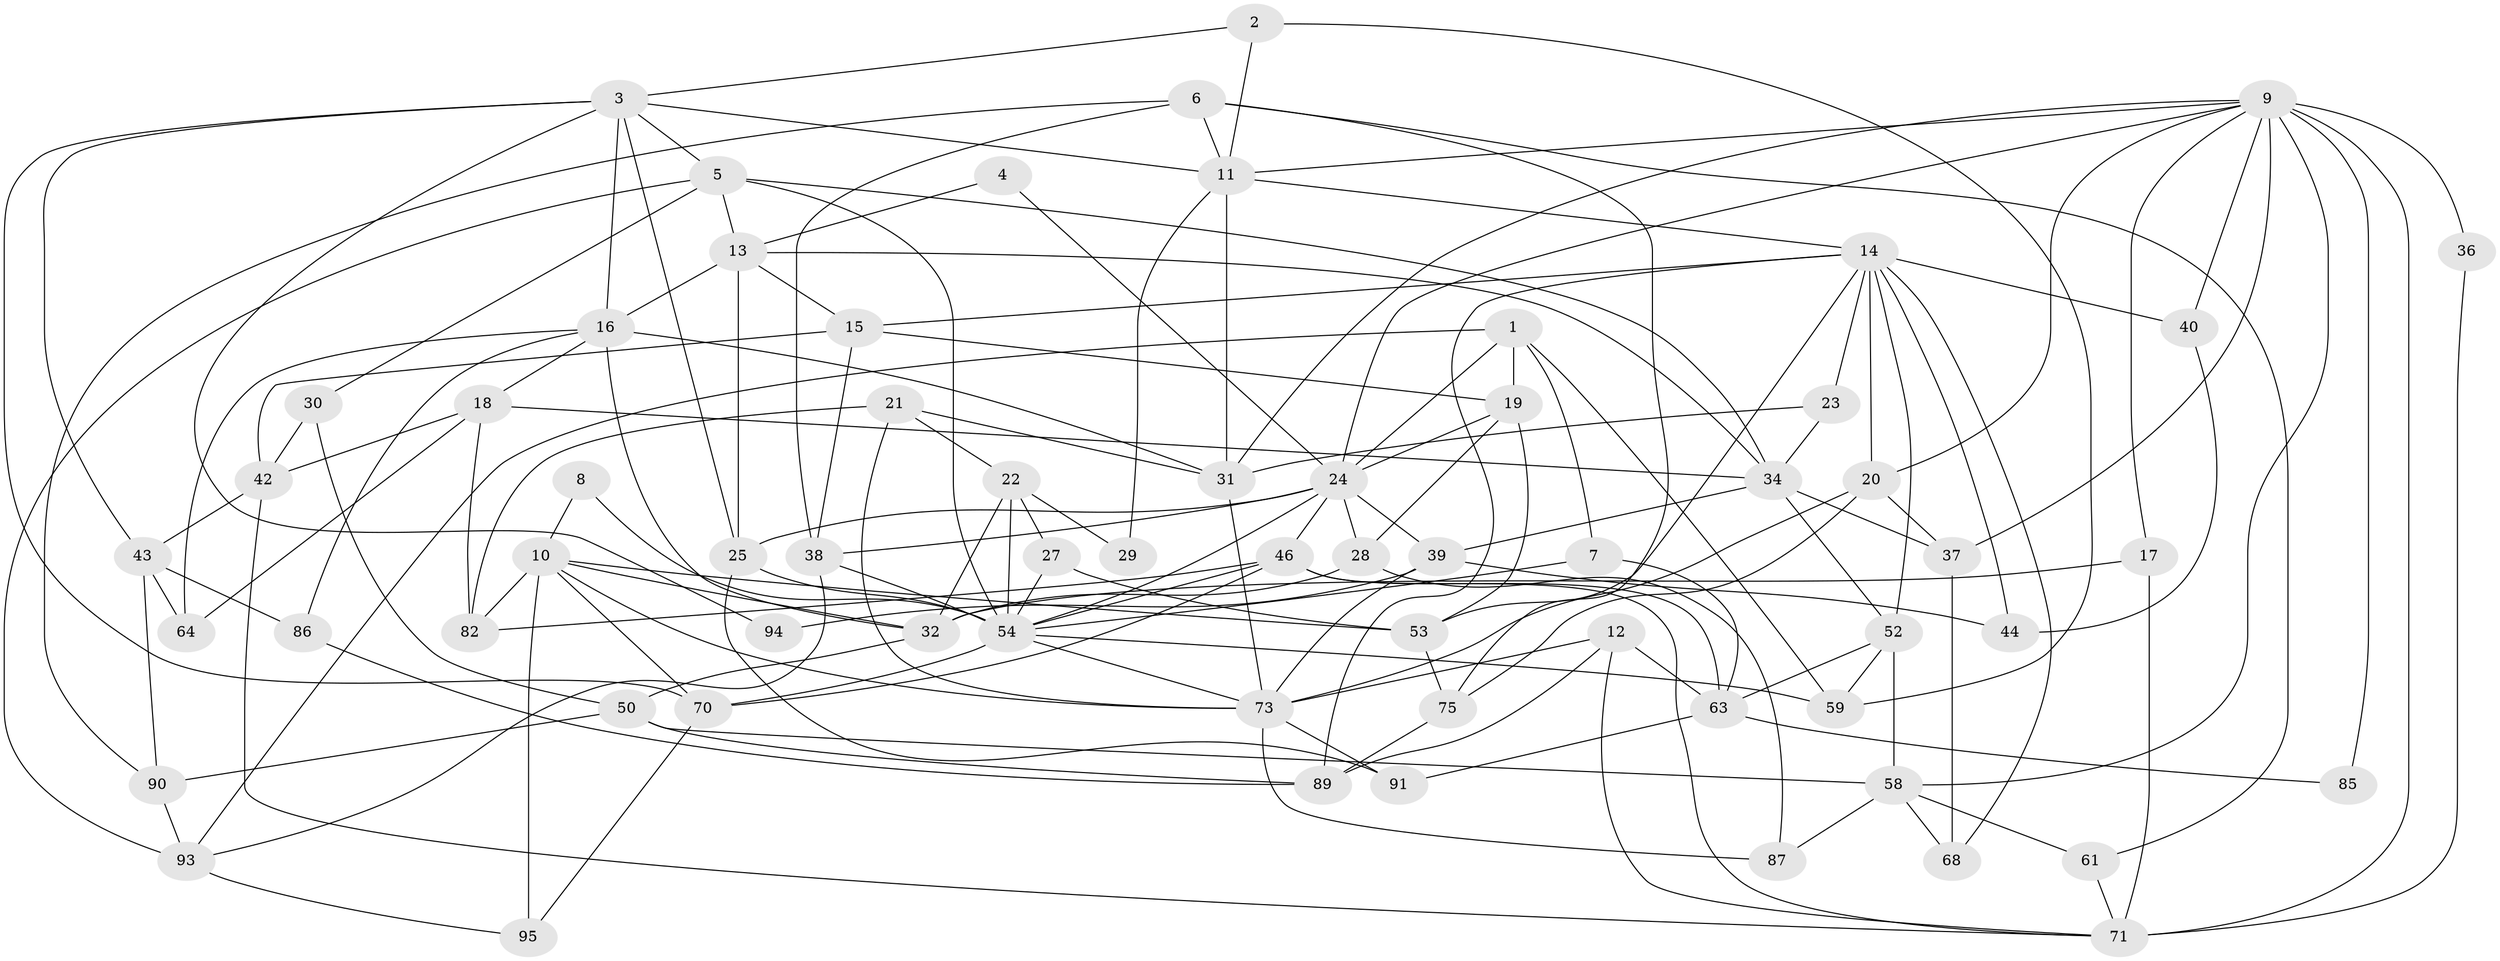 // original degree distribution, {4: 0.34, 3: 0.29, 2: 0.1, 6: 0.07, 8: 0.02, 5: 0.16, 10: 0.01, 9: 0.01}
// Generated by graph-tools (version 1.1) at 2025/11/02/21/25 10:11:14]
// undirected, 65 vertices, 158 edges
graph export_dot {
graph [start="1"]
  node [color=gray90,style=filled];
  1 [super="+60"];
  2;
  3 [super="+72"];
  4;
  5 [super="+97"];
  6 [super="+84"];
  7;
  8;
  9 [super="+66"];
  10 [super="+79"];
  11 [super="+88"];
  12;
  13 [super="+65"];
  14 [super="+55"];
  15 [super="+35"];
  16 [super="+26"];
  17;
  18 [super="+99"];
  19;
  20 [super="+41"];
  21;
  22 [super="+51"];
  23 [super="+33"];
  24 [super="+62"];
  25 [super="+45"];
  27;
  28;
  29;
  30;
  31 [super="+57"];
  32 [super="+80"];
  34 [super="+47"];
  36;
  37 [super="+56"];
  38 [super="+48"];
  39 [super="+76"];
  40 [super="+81"];
  42 [super="+96"];
  43 [super="+49"];
  44;
  46 [super="+69"];
  50 [super="+77"];
  52;
  53 [super="+83"];
  54 [super="+92"];
  58 [super="+67"];
  59;
  61;
  63 [super="+74"];
  64;
  68;
  70 [super="+98"];
  71 [super="+100"];
  73 [super="+78"];
  75;
  82;
  85;
  86;
  87;
  89;
  90;
  91;
  93;
  94;
  95;
  1 -- 59;
  1 -- 19;
  1 -- 93;
  1 -- 24;
  1 -- 7;
  2 -- 59;
  2 -- 11;
  2 -- 3;
  3 -- 94;
  3 -- 11;
  3 -- 70;
  3 -- 5;
  3 -- 43;
  3 -- 16;
  3 -- 25;
  4 -- 13;
  4 -- 24;
  5 -- 54;
  5 -- 93;
  5 -- 13;
  5 -- 30;
  5 -- 34;
  6 -- 90;
  6 -- 61;
  6 -- 11;
  6 -- 38;
  6 -- 75;
  7 -- 54;
  7 -- 63;
  8 -- 54;
  8 -- 10;
  9 -- 24;
  9 -- 17;
  9 -- 31;
  9 -- 36;
  9 -- 37 [weight=2];
  9 -- 85;
  9 -- 40;
  9 -- 71;
  9 -- 11;
  9 -- 20;
  9 -- 58;
  10 -- 95;
  10 -- 70;
  10 -- 73;
  10 -- 32;
  10 -- 82;
  10 -- 53;
  11 -- 31;
  11 -- 14;
  11 -- 29;
  12 -- 63;
  12 -- 71;
  12 -- 73;
  12 -- 89;
  13 -- 34;
  13 -- 15;
  13 -- 16;
  13 -- 25;
  14 -- 23;
  14 -- 44;
  14 -- 53;
  14 -- 68;
  14 -- 89;
  14 -- 20;
  14 -- 52;
  14 -- 40;
  14 -- 15;
  15 -- 42;
  15 -- 19;
  15 -- 38;
  16 -- 86;
  16 -- 32;
  16 -- 64;
  16 -- 18;
  16 -- 31;
  17 -- 32;
  17 -- 71 [weight=2];
  18 -- 42;
  18 -- 64;
  18 -- 34;
  18 -- 82;
  19 -- 28;
  19 -- 24;
  19 -- 53;
  20 -- 37;
  20 -- 75;
  20 -- 73;
  21 -- 31;
  21 -- 22;
  21 -- 82;
  21 -- 73;
  22 -- 27;
  22 -- 29;
  22 -- 32;
  22 -- 54 [weight=2];
  23 -- 34;
  23 -- 31;
  24 -- 28;
  24 -- 39;
  24 -- 46;
  24 -- 54;
  24 -- 25;
  24 -- 38;
  25 -- 91 [weight=2];
  25 -- 54;
  27 -- 53;
  27 -- 54;
  28 -- 32;
  28 -- 87;
  30 -- 42;
  30 -- 50;
  31 -- 73;
  32 -- 50;
  34 -- 52;
  34 -- 37;
  34 -- 39;
  36 -- 71;
  37 -- 68;
  38 -- 93;
  38 -- 54;
  39 -- 94;
  39 -- 73;
  39 -- 44;
  40 -- 44;
  42 -- 71;
  42 -- 43;
  43 -- 90;
  43 -- 86;
  43 -- 64;
  46 -- 82;
  46 -- 54;
  46 -- 71;
  46 -- 63;
  46 -- 70;
  50 -- 58;
  50 -- 89;
  50 -- 90;
  52 -- 59;
  52 -- 63;
  52 -- 58;
  53 -- 75;
  54 -- 59;
  54 -- 70;
  54 -- 73;
  58 -- 61;
  58 -- 68;
  58 -- 87;
  61 -- 71;
  63 -- 91;
  63 -- 85;
  70 -- 95;
  73 -- 87;
  73 -- 91;
  75 -- 89;
  86 -- 89;
  90 -- 93;
  93 -- 95;
}
